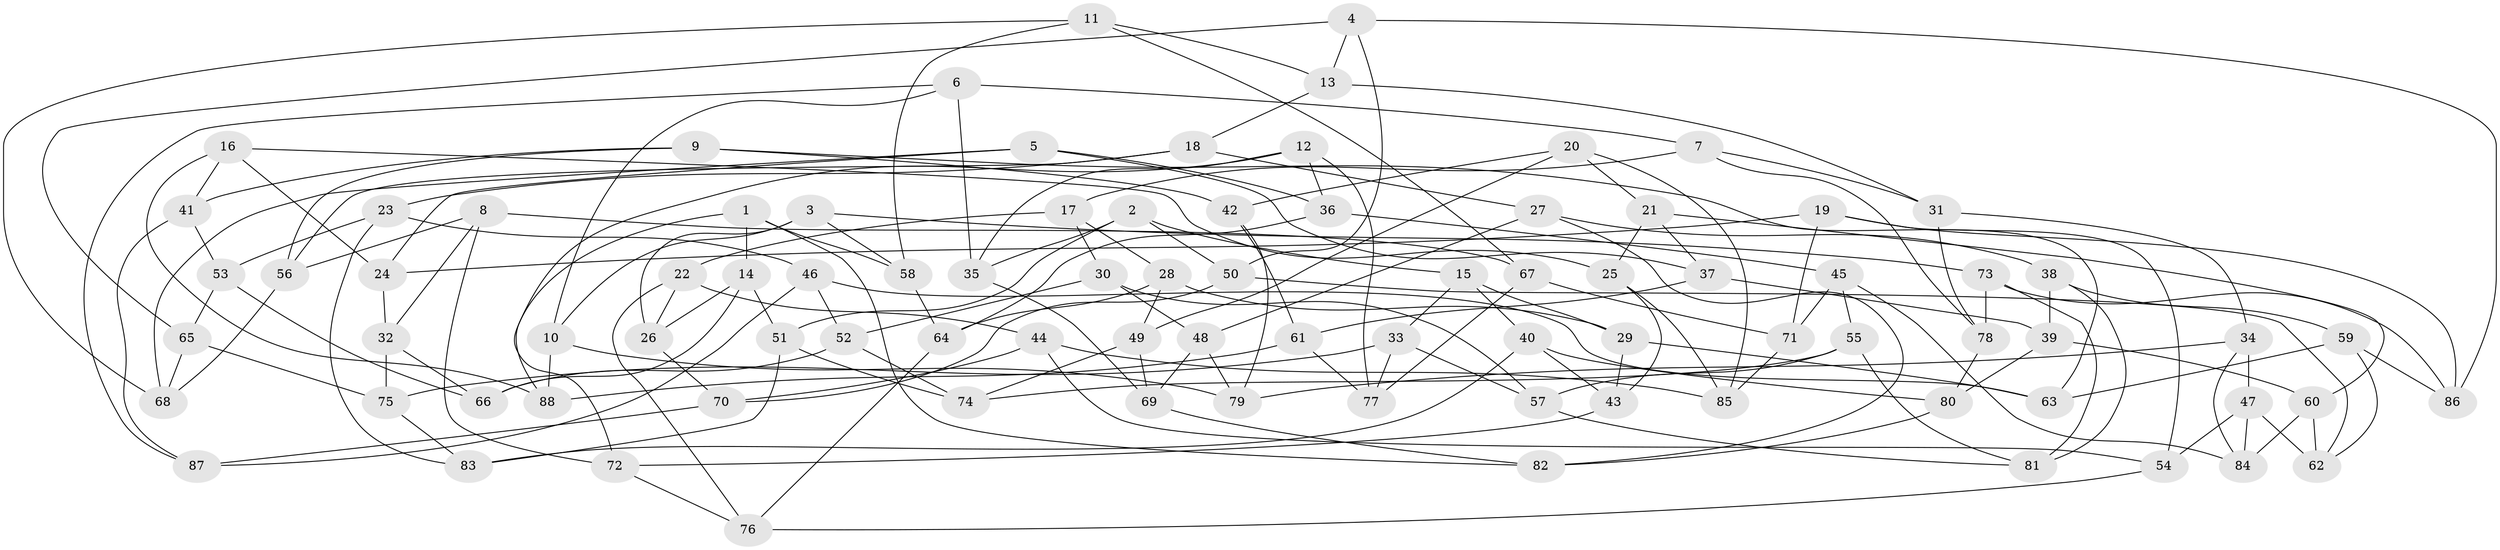 // Generated by graph-tools (version 1.1) at 2025/59/03/09/25 04:59:00]
// undirected, 88 vertices, 176 edges
graph export_dot {
graph [start="1"]
  node [color=gray90,style=filled];
  1;
  2;
  3;
  4;
  5;
  6;
  7;
  8;
  9;
  10;
  11;
  12;
  13;
  14;
  15;
  16;
  17;
  18;
  19;
  20;
  21;
  22;
  23;
  24;
  25;
  26;
  27;
  28;
  29;
  30;
  31;
  32;
  33;
  34;
  35;
  36;
  37;
  38;
  39;
  40;
  41;
  42;
  43;
  44;
  45;
  46;
  47;
  48;
  49;
  50;
  51;
  52;
  53;
  54;
  55;
  56;
  57;
  58;
  59;
  60;
  61;
  62;
  63;
  64;
  65;
  66;
  67;
  68;
  69;
  70;
  71;
  72;
  73;
  74;
  75;
  76;
  77;
  78;
  79;
  80;
  81;
  82;
  83;
  84;
  85;
  86;
  87;
  88;
  1 -- 82;
  1 -- 14;
  1 -- 88;
  1 -- 58;
  2 -- 50;
  2 -- 35;
  2 -- 15;
  2 -- 51;
  3 -- 73;
  3 -- 10;
  3 -- 58;
  3 -- 26;
  4 -- 50;
  4 -- 65;
  4 -- 13;
  4 -- 86;
  5 -- 24;
  5 -- 37;
  5 -- 68;
  5 -- 36;
  6 -- 7;
  6 -- 35;
  6 -- 87;
  6 -- 10;
  7 -- 31;
  7 -- 78;
  7 -- 17;
  8 -- 67;
  8 -- 72;
  8 -- 56;
  8 -- 32;
  9 -- 41;
  9 -- 56;
  9 -- 63;
  9 -- 42;
  10 -- 79;
  10 -- 88;
  11 -- 13;
  11 -- 67;
  11 -- 58;
  11 -- 68;
  12 -- 72;
  12 -- 77;
  12 -- 35;
  12 -- 36;
  13 -- 18;
  13 -- 31;
  14 -- 66;
  14 -- 26;
  14 -- 51;
  15 -- 40;
  15 -- 33;
  15 -- 29;
  16 -- 25;
  16 -- 41;
  16 -- 24;
  16 -- 88;
  17 -- 22;
  17 -- 28;
  17 -- 30;
  18 -- 56;
  18 -- 27;
  18 -- 23;
  19 -- 71;
  19 -- 86;
  19 -- 24;
  19 -- 54;
  20 -- 85;
  20 -- 49;
  20 -- 42;
  20 -- 21;
  21 -- 60;
  21 -- 37;
  21 -- 25;
  22 -- 76;
  22 -- 44;
  22 -- 26;
  23 -- 83;
  23 -- 46;
  23 -- 53;
  24 -- 32;
  25 -- 85;
  25 -- 43;
  26 -- 70;
  27 -- 48;
  27 -- 82;
  27 -- 38;
  28 -- 29;
  28 -- 64;
  28 -- 49;
  29 -- 63;
  29 -- 43;
  30 -- 48;
  30 -- 52;
  30 -- 57;
  31 -- 34;
  31 -- 78;
  32 -- 66;
  32 -- 75;
  33 -- 77;
  33 -- 57;
  33 -- 75;
  34 -- 84;
  34 -- 47;
  34 -- 79;
  35 -- 69;
  36 -- 45;
  36 -- 64;
  37 -- 61;
  37 -- 39;
  38 -- 59;
  38 -- 81;
  38 -- 39;
  39 -- 80;
  39 -- 60;
  40 -- 83;
  40 -- 43;
  40 -- 80;
  41 -- 53;
  41 -- 87;
  42 -- 79;
  42 -- 61;
  43 -- 72;
  44 -- 54;
  44 -- 70;
  44 -- 85;
  45 -- 55;
  45 -- 71;
  45 -- 84;
  46 -- 87;
  46 -- 63;
  46 -- 52;
  47 -- 84;
  47 -- 54;
  47 -- 62;
  48 -- 79;
  48 -- 69;
  49 -- 74;
  49 -- 69;
  50 -- 70;
  50 -- 62;
  51 -- 74;
  51 -- 83;
  52 -- 66;
  52 -- 74;
  53 -- 65;
  53 -- 66;
  54 -- 76;
  55 -- 81;
  55 -- 57;
  55 -- 74;
  56 -- 68;
  57 -- 81;
  58 -- 64;
  59 -- 86;
  59 -- 63;
  59 -- 62;
  60 -- 62;
  60 -- 84;
  61 -- 88;
  61 -- 77;
  64 -- 76;
  65 -- 68;
  65 -- 75;
  67 -- 71;
  67 -- 77;
  69 -- 82;
  70 -- 87;
  71 -- 85;
  72 -- 76;
  73 -- 78;
  73 -- 81;
  73 -- 86;
  75 -- 83;
  78 -- 80;
  80 -- 82;
}
